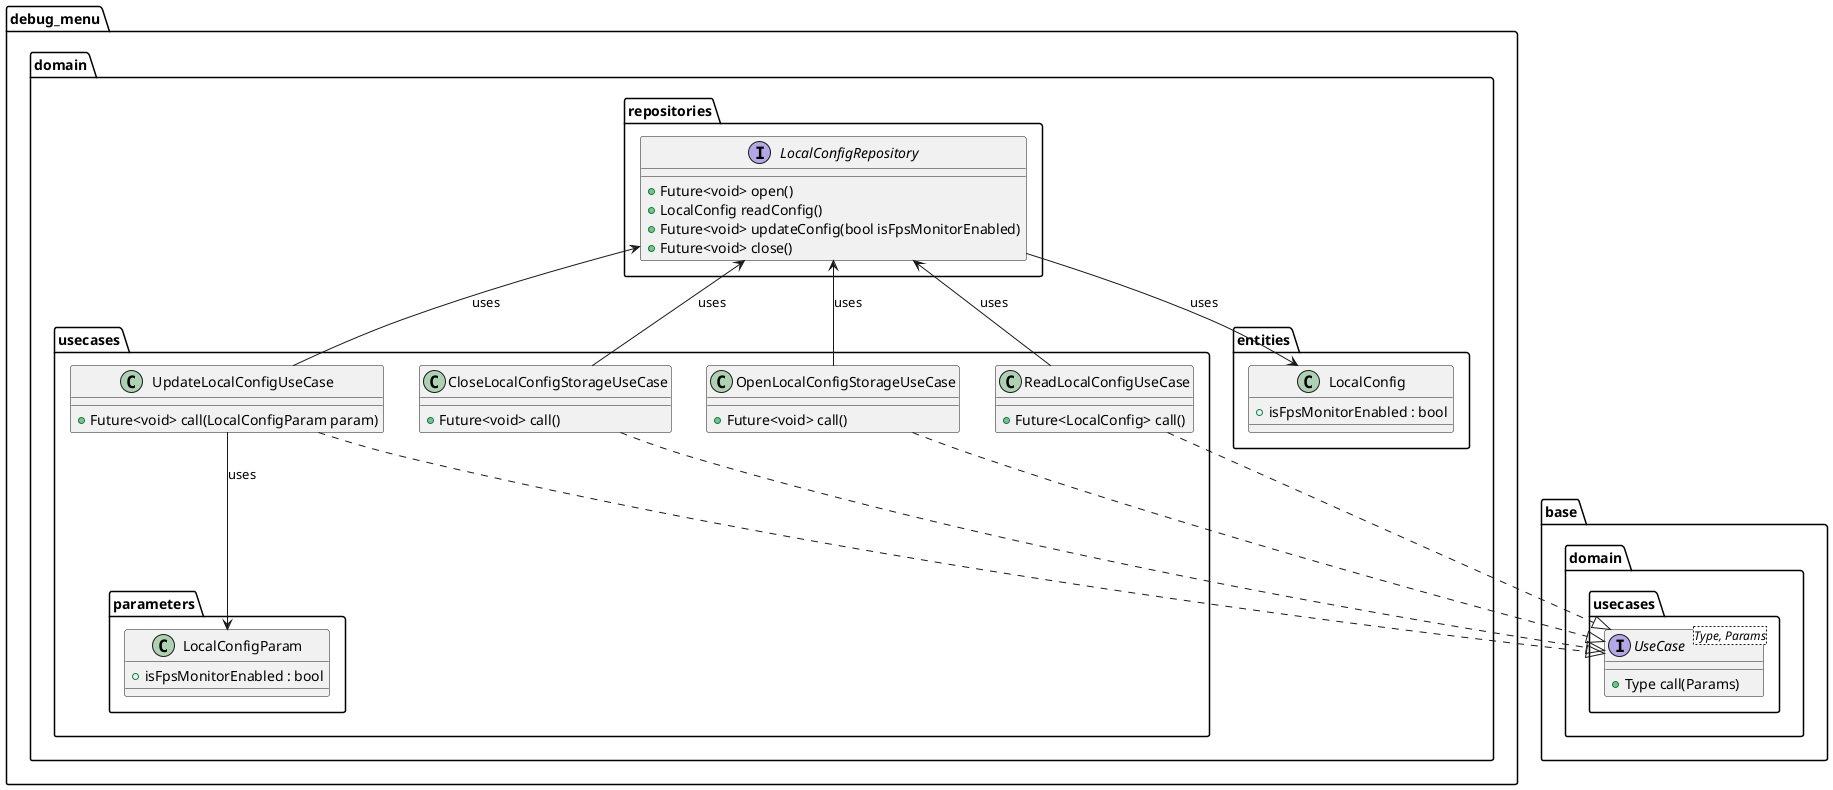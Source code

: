 @startuml debug_menu_domain_layer_class_diagram

package debug_menu.domain {
        package repositories {
            interface LocalConfigRepository {
                + Future<void> open()
                + LocalConfig readConfig()
                + Future<void> updateConfig(bool isFpsMonitorEnabled)
                + Future<void> close()
            }
        }

        package usecases {
            package parameters {
                class LocalConfigParam {
                    + isFpsMonitorEnabled : bool
                }
            }

            class OpenLocalConfigStorageUseCase {
                + Future<void> call()
            }

            class ReadLocalConfigUseCase {
                + Future<LocalConfig> call()
            }

            class UpdateLocalConfigUseCase {
                + Future<void> call(LocalConfigParam param)
            }

            class CloseLocalConfigStorageUseCase {
                + Future<void> call()
            }
        }

        package entities {
            class LocalConfig {
                + isFpsMonitorEnabled : bool
            }
        }
}

package base.domain.usecases {
    interface UseCase<Type, Params> {
        + Type call(Params)
    }
}

LocalConfigRepository --> LocalConfig : uses

OpenLocalConfigStorageUseCase -up-> LocalConfigRepository : uses
OpenLocalConfigStorageUseCase ..|> UseCase

ReadLocalConfigUseCase -up-> LocalConfigRepository : uses
ReadLocalConfigUseCase ..|> UseCase

UpdateLocalConfigUseCase -up-> LocalConfigRepository : uses
UpdateLocalConfigUseCase --> LocalConfigParam : uses
UpdateLocalConfigUseCase ..|> UseCase

CloseLocalConfigStorageUseCase -up-> LocalConfigRepository : uses
CloseLocalConfigStorageUseCase ..|> UseCase

@enduml
